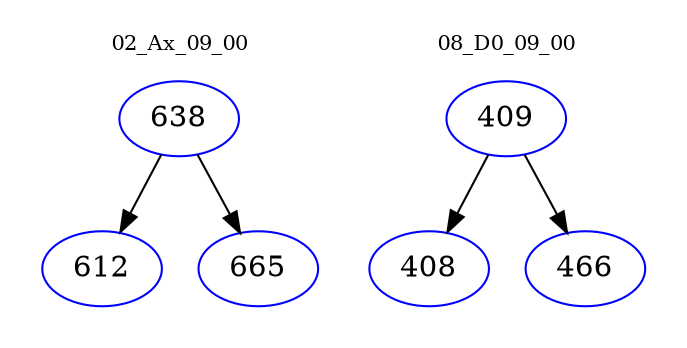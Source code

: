 digraph{
subgraph cluster_0 {
color = white
label = "02_Ax_09_00";
fontsize=10;
T0_638 [label="638", color="blue"]
T0_638 -> T0_612 [color="black"]
T0_612 [label="612", color="blue"]
T0_638 -> T0_665 [color="black"]
T0_665 [label="665", color="blue"]
}
subgraph cluster_1 {
color = white
label = "08_D0_09_00";
fontsize=10;
T1_409 [label="409", color="blue"]
T1_409 -> T1_408 [color="black"]
T1_408 [label="408", color="blue"]
T1_409 -> T1_466 [color="black"]
T1_466 [label="466", color="blue"]
}
}
